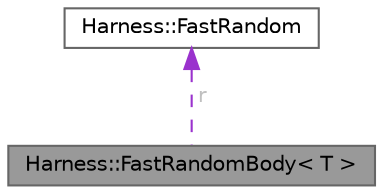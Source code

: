 digraph "Harness::FastRandomBody&lt; T &gt;"
{
 // LATEX_PDF_SIZE
  bgcolor="transparent";
  edge [fontname=Helvetica,fontsize=10,labelfontname=Helvetica,labelfontsize=10];
  node [fontname=Helvetica,fontsize=10,shape=box,height=0.2,width=0.4];
  Node1 [id="Node000001",label="Harness::FastRandomBody\< T \>",height=0.2,width=0.4,color="gray40", fillcolor="grey60", style="filled", fontcolor="black",tooltip=" "];
  Node2 -> Node1 [id="edge1_Node000001_Node000002",dir="back",color="darkorchid3",style="dashed",tooltip=" ",label=" r",fontcolor="grey" ];
  Node2 [id="Node000002",label="Harness::FastRandom",height=0.2,width=0.4,color="gray40", fillcolor="white", style="filled",URL="$class_harness_1_1_fast_random.html",tooltip=" "];
}
